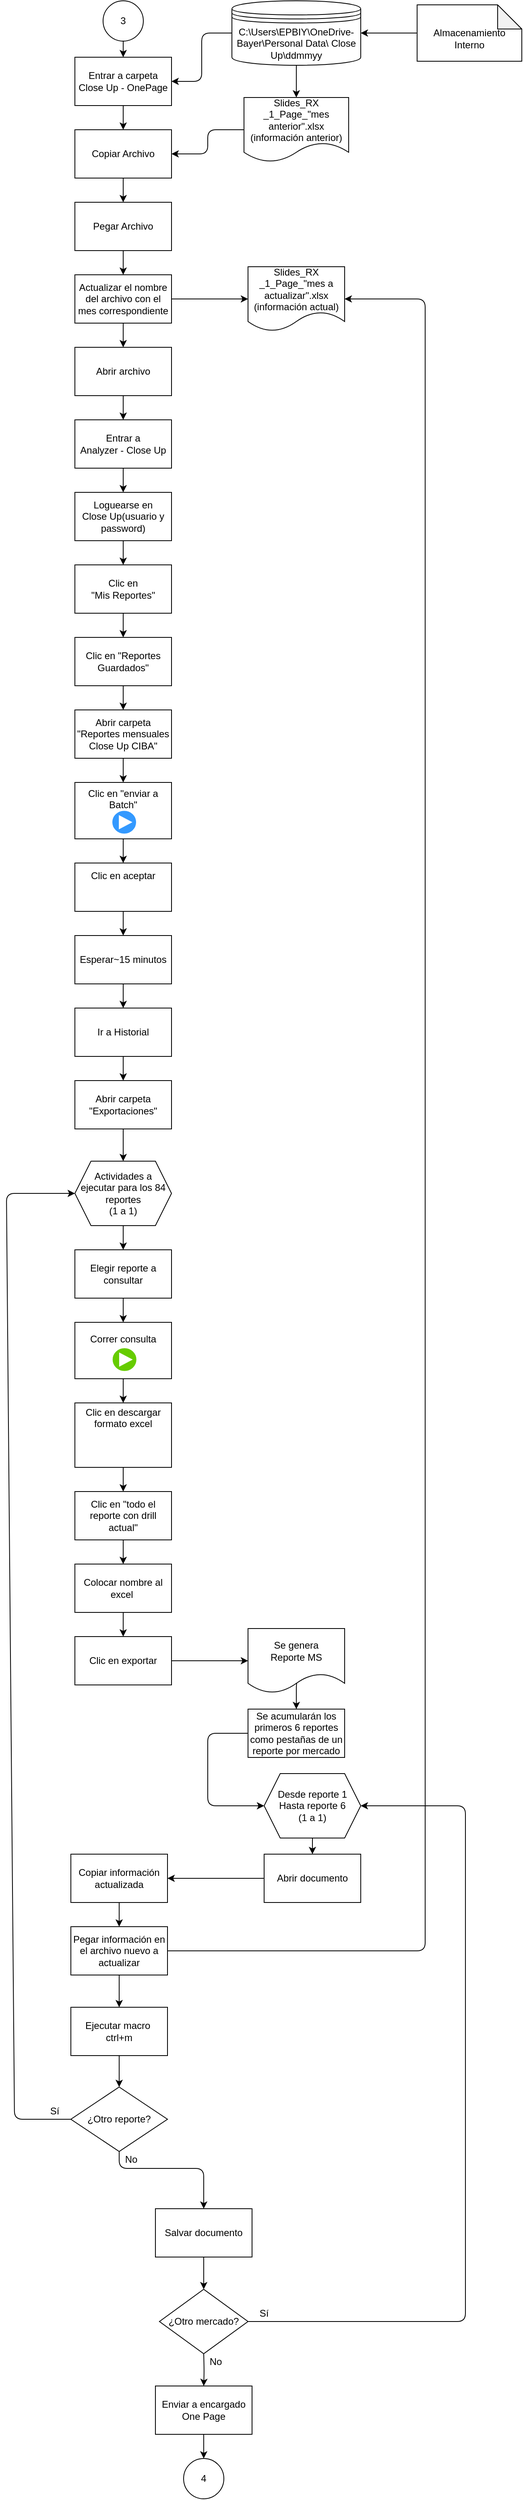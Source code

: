 <mxfile version="13.6.2" type="github">
  <diagram id="-NI7jD1zWgYqVaLlK_oN" name="Page-1">
    <mxGraphModel dx="925" dy="537" grid="1" gridSize="10" guides="1" tooltips="1" connect="1" arrows="1" fold="1" page="1" pageScale="1" pageWidth="1169" pageHeight="1654" math="0" shadow="0">
      <root>
        <mxCell id="0" />
        <mxCell id="1" parent="0" />
        <mxCell id="rOsCPLhGjKYMU-jZKiCi-13" value="" style="group;" vertex="1" connectable="0" parent="1">
          <mxGeometry x="165" y="1080" width="120" height="70" as="geometry" />
        </mxCell>
        <mxCell id="rOsCPLhGjKYMU-jZKiCi-7" value="Clic en &quot;enviar a Batch&quot;&lt;br&gt;&lt;br&gt;&lt;br&gt;" style="whiteSpace=wrap;html=1;" vertex="1" parent="rOsCPLhGjKYMU-jZKiCi-13">
          <mxGeometry width="120" height="70" as="geometry" />
        </mxCell>
        <mxCell id="rOsCPLhGjKYMU-jZKiCi-8" value="" style="shape=mxgraph.bpmn.shape;html=1;verticalLabelPosition=bottom;labelBackgroundColor=#ffffff;verticalAlign=top;align=center;perimeter=ellipsePerimeter;outlineConnect=0;outline=end;symbol=signal;rotation=90;strokeColor=#FFFFFF;fillColor=#3399FF;" vertex="1" parent="rOsCPLhGjKYMU-jZKiCi-13">
          <mxGeometry x="45.63" y="33.13" width="31.25" height="32.5" as="geometry" />
        </mxCell>
        <mxCell id="CPMlRQxNfgsovF9pAXsS-1" value="3&lt;br&gt;" style="ellipse;whiteSpace=wrap;html=1;aspect=fixed;" parent="1" vertex="1">
          <mxGeometry x="200" y="110" width="50" height="50" as="geometry" />
        </mxCell>
        <mxCell id="CPMlRQxNfgsovF9pAXsS-2" value="Entrar a carpeta Close Up - OnePage" style="whiteSpace=wrap;html=1;" parent="1" vertex="1">
          <mxGeometry x="165" y="180" width="120" height="60" as="geometry" />
        </mxCell>
        <mxCell id="CPMlRQxNfgsovF9pAXsS-6" value="Copiar Archivo" style="whiteSpace=wrap;html=1;" parent="1" vertex="1">
          <mxGeometry x="165" y="270" width="120" height="60" as="geometry" />
        </mxCell>
        <mxCell id="CPMlRQxNfgsovF9pAXsS-7" value="C:\Users\EPBIY\OneDrive-Bayer\Personal Data\ Close Up\ddmmyy" style="shape=datastore;whiteSpace=wrap;html=1;" parent="1" vertex="1">
          <mxGeometry x="360" y="110" width="160" height="80" as="geometry" />
        </mxCell>
        <mxCell id="CPMlRQxNfgsovF9pAXsS-10" value="&lt;br&gt;Almacenamiento Interno" style="shape=note;whiteSpace=wrap;html=1;backgroundOutline=1;darkOpacity=0.05;" parent="1" vertex="1">
          <mxGeometry x="590" y="115" width="130" height="70" as="geometry" />
        </mxCell>
        <mxCell id="CPMlRQxNfgsovF9pAXsS-11" value="Slides_RX _1_Page_&quot;mes anterior&quot;.xlsx (información anterior)" style="shape=document;whiteSpace=wrap;html=1;boundedLbl=1;" parent="1" vertex="1">
          <mxGeometry x="375" y="230" width="130" height="80" as="geometry" />
        </mxCell>
        <mxCell id="CPMlRQxNfgsovF9pAXsS-12" value="" style="endArrow=classic;html=1;exitX=0.5;exitY=1;exitDx=0;exitDy=0;entryX=0.5;entryY=0;entryDx=0;entryDy=0;" parent="1" source="CPMlRQxNfgsovF9pAXsS-1" target="CPMlRQxNfgsovF9pAXsS-2" edge="1">
          <mxGeometry width="50" height="50" relative="1" as="geometry">
            <mxPoint x="380" y="320" as="sourcePoint" />
            <mxPoint x="430" y="270" as="targetPoint" />
          </mxGeometry>
        </mxCell>
        <mxCell id="CPMlRQxNfgsovF9pAXsS-13" value="" style="endArrow=classic;html=1;exitX=0.5;exitY=1;exitDx=0;exitDy=0;entryX=0.5;entryY=0;entryDx=0;entryDy=0;" parent="1" source="CPMlRQxNfgsovF9pAXsS-2" target="CPMlRQxNfgsovF9pAXsS-6" edge="1">
          <mxGeometry width="50" height="50" relative="1" as="geometry">
            <mxPoint x="380" y="320" as="sourcePoint" />
            <mxPoint x="430" y="270" as="targetPoint" />
          </mxGeometry>
        </mxCell>
        <mxCell id="CPMlRQxNfgsovF9pAXsS-14" value="" style="endArrow=classic;html=1;exitX=0.5;exitY=1;exitDx=0;exitDy=0;entryX=0.5;entryY=0;entryDx=0;entryDy=0;" parent="1" source="CPMlRQxNfgsovF9pAXsS-7" target="CPMlRQxNfgsovF9pAXsS-11" edge="1">
          <mxGeometry width="50" height="50" relative="1" as="geometry">
            <mxPoint x="380" y="320" as="sourcePoint" />
            <mxPoint x="430" y="270" as="targetPoint" />
          </mxGeometry>
        </mxCell>
        <mxCell id="CPMlRQxNfgsovF9pAXsS-20" value="" style="edgeStyle=elbowEdgeStyle;elbow=horizontal;endArrow=classic;html=1;exitX=0;exitY=0.5;exitDx=0;exitDy=0;entryX=1;entryY=0.5;entryDx=0;entryDy=0;" parent="1" source="CPMlRQxNfgsovF9pAXsS-7" target="CPMlRQxNfgsovF9pAXsS-2" edge="1">
          <mxGeometry width="50" height="50" relative="1" as="geometry">
            <mxPoint x="380" y="320" as="sourcePoint" />
            <mxPoint x="430" y="270" as="targetPoint" />
          </mxGeometry>
        </mxCell>
        <mxCell id="CPMlRQxNfgsovF9pAXsS-21" value="" style="endArrow=classic;html=1;exitX=0;exitY=0.5;exitDx=0;exitDy=0;exitPerimeter=0;" parent="1" source="CPMlRQxNfgsovF9pAXsS-10" target="CPMlRQxNfgsovF9pAXsS-7" edge="1">
          <mxGeometry width="50" height="50" relative="1" as="geometry">
            <mxPoint x="380" y="320" as="sourcePoint" />
            <mxPoint x="430" y="270" as="targetPoint" />
          </mxGeometry>
        </mxCell>
        <mxCell id="CPMlRQxNfgsovF9pAXsS-22" value="" style="edgeStyle=elbowEdgeStyle;elbow=horizontal;endArrow=classic;html=1;exitX=0;exitY=0.5;exitDx=0;exitDy=0;entryX=1;entryY=0.5;entryDx=0;entryDy=0;" parent="1" source="CPMlRQxNfgsovF9pAXsS-11" target="CPMlRQxNfgsovF9pAXsS-6" edge="1">
          <mxGeometry width="50" height="50" relative="1" as="geometry">
            <mxPoint x="370" y="160" as="sourcePoint" />
            <mxPoint x="295" y="220" as="targetPoint" />
          </mxGeometry>
        </mxCell>
        <mxCell id="CPMlRQxNfgsovF9pAXsS-23" value="Pegar Archivo" style="whiteSpace=wrap;html=1;" parent="1" vertex="1">
          <mxGeometry x="165" y="360" width="120" height="60" as="geometry" />
        </mxCell>
        <mxCell id="CPMlRQxNfgsovF9pAXsS-36" value="" style="edgeStyle=orthogonalEdgeStyle;orthogonalLoop=1;jettySize=auto;html=1;" parent="1" source="CPMlRQxNfgsovF9pAXsS-24" target="CPMlRQxNfgsovF9pAXsS-25" edge="1">
          <mxGeometry relative="1" as="geometry" />
        </mxCell>
        <mxCell id="CPMlRQxNfgsovF9pAXsS-24" value="Actualizar el nombre del archivo con el mes correspondiente" style="whiteSpace=wrap;html=1;" parent="1" vertex="1">
          <mxGeometry x="165" y="450" width="120" height="60" as="geometry" />
        </mxCell>
        <mxCell id="CPMlRQxNfgsovF9pAXsS-25" value="Slides_RX _1_Page_&quot;mes a actualizar&quot;.xlsx (información actual)" style="shape=document;whiteSpace=wrap;html=1;boundedLbl=1;" parent="1" vertex="1">
          <mxGeometry x="380" y="440" width="120" height="80" as="geometry" />
        </mxCell>
        <mxCell id="CPMlRQxNfgsovF9pAXsS-26" value="Abrir archivo" style="whiteSpace=wrap;html=1;" parent="1" vertex="1">
          <mxGeometry x="165" y="540" width="120" height="60" as="geometry" />
        </mxCell>
        <mxCell id="CPMlRQxNfgsovF9pAXsS-34" value="" style="edgeStyle=orthogonalEdgeStyle;orthogonalLoop=1;jettySize=auto;html=1;" parent="1" source="CPMlRQxNfgsovF9pAXsS-27" target="CPMlRQxNfgsovF9pAXsS-28" edge="1">
          <mxGeometry relative="1" as="geometry" />
        </mxCell>
        <mxCell id="CPMlRQxNfgsovF9pAXsS-27" value="Entrar a &lt;br&gt;Analyzer - Close Up" style="whiteSpace=wrap;html=1;" parent="1" vertex="1">
          <mxGeometry x="165" y="630" width="120" height="60" as="geometry" />
        </mxCell>
        <mxCell id="rOsCPLhGjKYMU-jZKiCi-2" value="" style="edgeStyle=orthogonalEdgeStyle;orthogonalLoop=1;jettySize=auto;html=1;" edge="1" parent="1" source="CPMlRQxNfgsovF9pAXsS-28" target="rOsCPLhGjKYMU-jZKiCi-1">
          <mxGeometry relative="1" as="geometry" />
        </mxCell>
        <mxCell id="CPMlRQxNfgsovF9pAXsS-28" value="Loguearse en &lt;br&gt;Close Up(usuario y password)" style="whiteSpace=wrap;html=1;" parent="1" vertex="1">
          <mxGeometry x="165" y="720" width="120" height="60" as="geometry" />
        </mxCell>
        <mxCell id="CPMlRQxNfgsovF9pAXsS-29" value="" style="endArrow=classic;html=1;exitX=0.5;exitY=1;exitDx=0;exitDy=0;entryX=0.5;entryY=0;entryDx=0;entryDy=0;" parent="1" source="CPMlRQxNfgsovF9pAXsS-6" target="CPMlRQxNfgsovF9pAXsS-23" edge="1">
          <mxGeometry width="50" height="50" relative="1" as="geometry">
            <mxPoint x="380" y="480" as="sourcePoint" />
            <mxPoint x="430" y="430" as="targetPoint" />
          </mxGeometry>
        </mxCell>
        <mxCell id="CPMlRQxNfgsovF9pAXsS-30" value="" style="endArrow=classic;html=1;exitX=0.5;exitY=1;exitDx=0;exitDy=0;" parent="1" source="CPMlRQxNfgsovF9pAXsS-23" target="CPMlRQxNfgsovF9pAXsS-24" edge="1">
          <mxGeometry width="50" height="50" relative="1" as="geometry">
            <mxPoint x="380" y="480" as="sourcePoint" />
            <mxPoint x="430" y="430" as="targetPoint" />
          </mxGeometry>
        </mxCell>
        <mxCell id="CPMlRQxNfgsovF9pAXsS-31" value="" style="endArrow=classic;html=1;exitX=0.5;exitY=1;exitDx=0;exitDy=0;entryX=0.5;entryY=0;entryDx=0;entryDy=0;" parent="1" source="CPMlRQxNfgsovF9pAXsS-24" target="CPMlRQxNfgsovF9pAXsS-26" edge="1">
          <mxGeometry width="50" height="50" relative="1" as="geometry">
            <mxPoint x="380" y="480" as="sourcePoint" />
            <mxPoint x="430" y="430" as="targetPoint" />
          </mxGeometry>
        </mxCell>
        <mxCell id="CPMlRQxNfgsovF9pAXsS-32" value="" style="endArrow=classic;html=1;exitX=0.5;exitY=1;exitDx=0;exitDy=0;entryX=0.5;entryY=0;entryDx=0;entryDy=0;" parent="1" source="CPMlRQxNfgsovF9pAXsS-26" target="CPMlRQxNfgsovF9pAXsS-27" edge="1">
          <mxGeometry width="50" height="50" relative="1" as="geometry">
            <mxPoint x="380" y="480" as="sourcePoint" />
            <mxPoint x="430" y="430" as="targetPoint" />
          </mxGeometry>
        </mxCell>
        <mxCell id="rOsCPLhGjKYMU-jZKiCi-4" value="" style="edgeStyle=orthogonalEdgeStyle;orthogonalLoop=1;jettySize=auto;html=1;" edge="1" parent="1" source="rOsCPLhGjKYMU-jZKiCi-1" target="rOsCPLhGjKYMU-jZKiCi-3">
          <mxGeometry relative="1" as="geometry" />
        </mxCell>
        <mxCell id="rOsCPLhGjKYMU-jZKiCi-1" value="Clic en &lt;br&gt;&quot;Mis Reportes&quot;" style="whiteSpace=wrap;html=1;" vertex="1" parent="1">
          <mxGeometry x="165" y="810" width="120" height="60" as="geometry" />
        </mxCell>
        <mxCell id="rOsCPLhGjKYMU-jZKiCi-6" value="" style="edgeStyle=orthogonalEdgeStyle;orthogonalLoop=1;jettySize=auto;html=1;" edge="1" parent="1" source="rOsCPLhGjKYMU-jZKiCi-3" target="rOsCPLhGjKYMU-jZKiCi-5">
          <mxGeometry relative="1" as="geometry" />
        </mxCell>
        <mxCell id="rOsCPLhGjKYMU-jZKiCi-3" value="Clic en &quot;Reportes Guardados&quot;" style="whiteSpace=wrap;html=1;" vertex="1" parent="1">
          <mxGeometry x="165" y="900" width="120" height="60" as="geometry" />
        </mxCell>
        <mxCell id="rOsCPLhGjKYMU-jZKiCi-12" value="" style="edgeStyle=orthogonalEdgeStyle;orthogonalLoop=1;jettySize=auto;html=1;" edge="1" parent="1" source="rOsCPLhGjKYMU-jZKiCi-5">
          <mxGeometry relative="1" as="geometry">
            <mxPoint x="225" y="1080" as="targetPoint" />
          </mxGeometry>
        </mxCell>
        <mxCell id="rOsCPLhGjKYMU-jZKiCi-5" value="Abrir carpeta &quot;Reportes mensuales Close Up CIBA&quot;" style="whiteSpace=wrap;html=1;" vertex="1" parent="1">
          <mxGeometry x="165" y="990" width="120" height="60" as="geometry" />
        </mxCell>
        <mxCell id="rOsCPLhGjKYMU-jZKiCi-38" value="" style="edgeStyle=orthogonalEdgeStyle;orthogonalLoop=1;jettySize=auto;html=1;" edge="1" parent="1" source="rOsCPLhGjKYMU-jZKiCi-17" target="rOsCPLhGjKYMU-jZKiCi-37">
          <mxGeometry relative="1" as="geometry" />
        </mxCell>
        <mxCell id="rOsCPLhGjKYMU-jZKiCi-17" value="Clic en aceptar&lt;br&gt;&lt;br&gt;&lt;br&gt;" style="whiteSpace=wrap;html=1;" vertex="1" parent="1">
          <mxGeometry x="165" y="1180" width="120" height="60" as="geometry" />
        </mxCell>
        <mxCell id="rOsCPLhGjKYMU-jZKiCi-30" value="" style="shape=image;html=1;verticalAlign=top;verticalLabelPosition=bottom;labelBackgroundColor=#ffffff;imageAspect=0;aspect=fixed;image=https://cdn3.iconfinder.com/data/icons/musthave/128/Check.png;strokeColor=#FFFFFF;fillColor=#3399FF;" vertex="1" parent="1">
          <mxGeometry x="211" y="1212" width="28" height="28" as="geometry" />
        </mxCell>
        <mxCell id="rOsCPLhGjKYMU-jZKiCi-35" value="" style="edgeStyle=orthogonalEdgeStyle;orthogonalLoop=1;jettySize=auto;html=1;" edge="1" parent="1" source="rOsCPLhGjKYMU-jZKiCi-7">
          <mxGeometry relative="1" as="geometry">
            <mxPoint x="225" y="1180" as="targetPoint" />
          </mxGeometry>
        </mxCell>
        <mxCell id="rOsCPLhGjKYMU-jZKiCi-40" value="" style="edgeStyle=orthogonalEdgeStyle;orthogonalLoop=1;jettySize=auto;html=1;" edge="1" parent="1" source="rOsCPLhGjKYMU-jZKiCi-37" target="rOsCPLhGjKYMU-jZKiCi-39">
          <mxGeometry relative="1" as="geometry" />
        </mxCell>
        <mxCell id="rOsCPLhGjKYMU-jZKiCi-37" value="Esperar~15 minutos" style="whiteSpace=wrap;html=1;" vertex="1" parent="1">
          <mxGeometry x="165" y="1270" width="120" height="60" as="geometry" />
        </mxCell>
        <mxCell id="rOsCPLhGjKYMU-jZKiCi-42" value="" style="edgeStyle=orthogonalEdgeStyle;orthogonalLoop=1;jettySize=auto;html=1;" edge="1" parent="1" source="rOsCPLhGjKYMU-jZKiCi-39" target="rOsCPLhGjKYMU-jZKiCi-41">
          <mxGeometry relative="1" as="geometry" />
        </mxCell>
        <mxCell id="rOsCPLhGjKYMU-jZKiCi-39" value="Ir a Historial" style="whiteSpace=wrap;html=1;" vertex="1" parent="1">
          <mxGeometry x="165" y="1360" width="120" height="60" as="geometry" />
        </mxCell>
        <mxCell id="rOsCPLhGjKYMU-jZKiCi-99" value="" style="edgeStyle=orthogonalEdgeStyle;rounded=0;orthogonalLoop=1;jettySize=auto;html=1;" edge="1" parent="1" source="rOsCPLhGjKYMU-jZKiCi-41" target="rOsCPLhGjKYMU-jZKiCi-98">
          <mxGeometry relative="1" as="geometry" />
        </mxCell>
        <mxCell id="rOsCPLhGjKYMU-jZKiCi-41" value="Abrir carpeta &quot;Exportaciones&quot;" style="whiteSpace=wrap;html=1;" vertex="1" parent="1">
          <mxGeometry x="165" y="1450" width="120" height="60" as="geometry" />
        </mxCell>
        <mxCell id="rOsCPLhGjKYMU-jZKiCi-56" value="" style="edgeStyle=orthogonalEdgeStyle;orthogonalLoop=1;jettySize=auto;html=1;" edge="1" parent="1" source="rOsCPLhGjKYMU-jZKiCi-52" target="rOsCPLhGjKYMU-jZKiCi-54">
          <mxGeometry relative="1" as="geometry" />
        </mxCell>
        <mxCell id="rOsCPLhGjKYMU-jZKiCi-76" value="" style="edgeStyle=orthogonalEdgeStyle;orthogonalLoop=1;jettySize=auto;html=1;exitX=0.53;exitY=0.819;exitDx=0;exitDy=0;exitPerimeter=0;entryX=0.5;entryY=0;entryDx=0;entryDy=0;" edge="1" parent="1" source="rOsCPLhGjKYMU-jZKiCi-60" target="rOsCPLhGjKYMU-jZKiCi-116">
          <mxGeometry relative="1" as="geometry">
            <mxPoint x="470" y="2245" as="targetPoint" />
          </mxGeometry>
        </mxCell>
        <mxCell id="rOsCPLhGjKYMU-jZKiCi-70" value="" style="endArrow=classic;html=1;exitX=1;exitY=0.5;exitDx=0;exitDy=0;entryX=1;entryY=0.5;entryDx=0;entryDy=0;" edge="1" parent="1" source="rOsCPLhGjKYMU-jZKiCi-68" target="CPMlRQxNfgsovF9pAXsS-25">
          <mxGeometry width="50" height="50" relative="1" as="geometry">
            <mxPoint x="420" y="720" as="sourcePoint" />
            <mxPoint x="640" y="480" as="targetPoint" />
            <Array as="points">
              <mxPoint x="600" y="2530" />
              <mxPoint x="600" y="480" />
            </Array>
          </mxGeometry>
        </mxCell>
        <mxCell id="rOsCPLhGjKYMU-jZKiCi-80" value="" style="endArrow=classic;html=1;exitX=0;exitY=0.5;exitDx=0;exitDy=0;entryX=0;entryY=0.5;entryDx=0;entryDy=0;" edge="1" parent="1" source="rOsCPLhGjKYMU-jZKiCi-71" target="rOsCPLhGjKYMU-jZKiCi-98">
          <mxGeometry width="50" height="50" relative="1" as="geometry">
            <mxPoint x="380" y="2550" as="sourcePoint" />
            <mxPoint x="130" y="1558.519" as="targetPoint" />
            <Array as="points">
              <mxPoint x="90" y="2739" />
              <mxPoint x="80" y="1590" />
            </Array>
          </mxGeometry>
        </mxCell>
        <mxCell id="rOsCPLhGjKYMU-jZKiCi-96" value="" style="group" vertex="1" connectable="0" parent="1">
          <mxGeometry x="165" y="2050" width="335" height="160" as="geometry" />
        </mxCell>
        <mxCell id="rOsCPLhGjKYMU-jZKiCi-54" value="Colocar nombre al excel&amp;nbsp;" style="whiteSpace=wrap;html=1;" vertex="1" parent="rOsCPLhGjKYMU-jZKiCi-96">
          <mxGeometry width="120" height="60" as="geometry" />
        </mxCell>
        <mxCell id="rOsCPLhGjKYMU-jZKiCi-57" value="Clic en exportar" style="whiteSpace=wrap;html=1;" vertex="1" parent="rOsCPLhGjKYMU-jZKiCi-96">
          <mxGeometry y="90" width="120" height="60" as="geometry" />
        </mxCell>
        <mxCell id="rOsCPLhGjKYMU-jZKiCi-58" value="" style="edgeStyle=orthogonalEdgeStyle;orthogonalLoop=1;jettySize=auto;html=1;" edge="1" parent="rOsCPLhGjKYMU-jZKiCi-96" source="rOsCPLhGjKYMU-jZKiCi-54" target="rOsCPLhGjKYMU-jZKiCi-57">
          <mxGeometry relative="1" as="geometry" />
        </mxCell>
        <mxCell id="rOsCPLhGjKYMU-jZKiCi-60" value="Se genera&lt;br&gt;Reporte MS" style="shape=document;whiteSpace=wrap;html=1;boundedLbl=1;" vertex="1" parent="rOsCPLhGjKYMU-jZKiCi-96">
          <mxGeometry x="215" y="80" width="120" height="80" as="geometry" />
        </mxCell>
        <mxCell id="rOsCPLhGjKYMU-jZKiCi-61" value="" style="edgeStyle=orthogonalEdgeStyle;orthogonalLoop=1;jettySize=auto;html=1;" edge="1" parent="rOsCPLhGjKYMU-jZKiCi-96" source="rOsCPLhGjKYMU-jZKiCi-57" target="rOsCPLhGjKYMU-jZKiCi-60">
          <mxGeometry relative="1" as="geometry" />
        </mxCell>
        <mxCell id="rOsCPLhGjKYMU-jZKiCi-97" value="" style="group" vertex="1" connectable="0" parent="1">
          <mxGeometry x="165" y="1660" width="120" height="360" as="geometry" />
        </mxCell>
        <mxCell id="rOsCPLhGjKYMU-jZKiCi-43" value="Elegir reporte a consultar" style="whiteSpace=wrap;html=1;" vertex="1" parent="rOsCPLhGjKYMU-jZKiCi-97">
          <mxGeometry width="120" height="60" as="geometry" />
        </mxCell>
        <mxCell id="rOsCPLhGjKYMU-jZKiCi-44" value="Correr consulta&lt;br&gt;&lt;br&gt;&lt;br&gt;" style="whiteSpace=wrap;html=1;" vertex="1" parent="rOsCPLhGjKYMU-jZKiCi-97">
          <mxGeometry y="90" width="120" height="70" as="geometry" />
        </mxCell>
        <mxCell id="rOsCPLhGjKYMU-jZKiCi-46" value="" style="edgeStyle=orthogonalEdgeStyle;orthogonalLoop=1;jettySize=auto;html=1;" edge="1" parent="rOsCPLhGjKYMU-jZKiCi-97" source="rOsCPLhGjKYMU-jZKiCi-43" target="rOsCPLhGjKYMU-jZKiCi-44">
          <mxGeometry relative="1" as="geometry" />
        </mxCell>
        <mxCell id="rOsCPLhGjKYMU-jZKiCi-48" value="" style="shape=mxgraph.bpmn.shape;html=1;verticalLabelPosition=bottom;labelBackgroundColor=#ffffff;verticalAlign=top;align=center;perimeter=ellipsePerimeter;outlineConnect=0;outline=end;symbol=signal;rotation=90;strokeColor=#FFFFFF;fillColor=#66CC00;" vertex="1" parent="rOsCPLhGjKYMU-jZKiCi-97">
          <mxGeometry x="46" y="120" width="31.25" height="32.5" as="geometry" />
        </mxCell>
        <mxCell id="rOsCPLhGjKYMU-jZKiCi-49" value="Clic en descargar formato excel&lt;br&gt;&lt;br&gt;&lt;br&gt;&lt;br&gt;" style="whiteSpace=wrap;html=1;" vertex="1" parent="rOsCPLhGjKYMU-jZKiCi-97">
          <mxGeometry y="190" width="120" height="80" as="geometry" />
        </mxCell>
        <mxCell id="rOsCPLhGjKYMU-jZKiCi-50" value="" style="edgeStyle=orthogonalEdgeStyle;orthogonalLoop=1;jettySize=auto;html=1;" edge="1" parent="rOsCPLhGjKYMU-jZKiCi-97" source="rOsCPLhGjKYMU-jZKiCi-44" target="rOsCPLhGjKYMU-jZKiCi-49">
          <mxGeometry relative="1" as="geometry" />
        </mxCell>
        <mxCell id="rOsCPLhGjKYMU-jZKiCi-51" value="" style="shape=image;html=1;verticalAlign=top;verticalLabelPosition=bottom;labelBackgroundColor=#ffffff;imageAspect=0;aspect=fixed;image=https://cdn4.iconfinder.com/data/icons/logos-and-brands/512/119_Excel_logo_logos-128.png;strokeColor=#FFFFFF;fillColor=#66CC00;" vertex="1" parent="rOsCPLhGjKYMU-jZKiCi-97">
          <mxGeometry x="44" y="230" width="30" height="30" as="geometry" />
        </mxCell>
        <mxCell id="rOsCPLhGjKYMU-jZKiCi-52" value="Clic en &quot;todo el reporte con drill actual&quot;" style="whiteSpace=wrap;html=1;" vertex="1" parent="rOsCPLhGjKYMU-jZKiCi-97">
          <mxGeometry y="300" width="120" height="60" as="geometry" />
        </mxCell>
        <mxCell id="rOsCPLhGjKYMU-jZKiCi-53" value="" style="edgeStyle=orthogonalEdgeStyle;orthogonalLoop=1;jettySize=auto;html=1;" edge="1" parent="rOsCPLhGjKYMU-jZKiCi-97" source="rOsCPLhGjKYMU-jZKiCi-49" target="rOsCPLhGjKYMU-jZKiCi-52">
          <mxGeometry relative="1" as="geometry" />
        </mxCell>
        <mxCell id="rOsCPLhGjKYMU-jZKiCi-98" value="Actividades a &lt;br&gt;ejecutar para los 84 reportes&lt;br&gt;(1 a 1)" style="shape=hexagon;perimeter=hexagonPerimeter2;whiteSpace=wrap;html=1;fixedSize=1;" vertex="1" parent="1">
          <mxGeometry x="165" y="1550" width="120" height="80" as="geometry" />
        </mxCell>
        <mxCell id="rOsCPLhGjKYMU-jZKiCi-100" value="" style="endArrow=classic;html=1;exitX=0.5;exitY=1;exitDx=0;exitDy=0;" edge="1" parent="1" source="rOsCPLhGjKYMU-jZKiCi-98" target="rOsCPLhGjKYMU-jZKiCi-43">
          <mxGeometry width="50" height="50" relative="1" as="geometry">
            <mxPoint x="210" y="1580" as="sourcePoint" />
            <mxPoint x="260" y="1530" as="targetPoint" />
          </mxGeometry>
        </mxCell>
        <mxCell id="rOsCPLhGjKYMU-jZKiCi-101" value="" style="group" vertex="1" connectable="0" parent="1">
          <mxGeometry x="120" y="2410" width="395" height="780" as="geometry" />
        </mxCell>
        <mxCell id="rOsCPLhGjKYMU-jZKiCi-68" value="Pegar información en el archivo nuevo a actualizar" style="whiteSpace=wrap;html=1;" vertex="1" parent="rOsCPLhGjKYMU-jZKiCi-101">
          <mxGeometry x="40" y="90" width="120" height="60" as="geometry" />
        </mxCell>
        <mxCell id="rOsCPLhGjKYMU-jZKiCi-90" value="" style="group" vertex="1" connectable="0" parent="rOsCPLhGjKYMU-jZKiCi-101">
          <mxGeometry x="145" y="440" width="120" height="340" as="geometry" />
        </mxCell>
        <mxCell id="rOsCPLhGjKYMU-jZKiCi-73" value="Salvar documento" style="whiteSpace=wrap;html=1;" vertex="1" parent="rOsCPLhGjKYMU-jZKiCi-90">
          <mxGeometry width="120" height="60" as="geometry" />
        </mxCell>
        <mxCell id="rOsCPLhGjKYMU-jZKiCi-110" value="" style="group" vertex="1" connectable="0" parent="rOsCPLhGjKYMU-jZKiCi-90">
          <mxGeometry y="100" width="120" height="260" as="geometry" />
        </mxCell>
        <mxCell id="rOsCPLhGjKYMU-jZKiCi-86" value="" style="edgeStyle=orthogonalEdgeStyle;orthogonalLoop=1;jettySize=auto;html=1;" edge="1" parent="rOsCPLhGjKYMU-jZKiCi-110" target="rOsCPLhGjKYMU-jZKiCi-85">
          <mxGeometry relative="1" as="geometry">
            <mxPoint x="60" y="80" as="sourcePoint" />
          </mxGeometry>
        </mxCell>
        <mxCell id="rOsCPLhGjKYMU-jZKiCi-107" value="" style="group" vertex="1" connectable="0" parent="rOsCPLhGjKYMU-jZKiCi-110">
          <mxGeometry y="120" width="120" height="140" as="geometry" />
        </mxCell>
        <mxCell id="rOsCPLhGjKYMU-jZKiCi-105" value="" style="group" vertex="1" connectable="0" parent="rOsCPLhGjKYMU-jZKiCi-107">
          <mxGeometry width="120" height="140" as="geometry" />
        </mxCell>
        <mxCell id="rOsCPLhGjKYMU-jZKiCi-85" value="Enviar a encargado One Page" style="whiteSpace=wrap;html=1;" vertex="1" parent="rOsCPLhGjKYMU-jZKiCi-105">
          <mxGeometry width="120" height="60" as="geometry" />
        </mxCell>
        <mxCell id="rOsCPLhGjKYMU-jZKiCi-87" value="4" style="ellipse;whiteSpace=wrap;html=1;aspect=fixed;" vertex="1" parent="rOsCPLhGjKYMU-jZKiCi-105">
          <mxGeometry x="35" y="90" width="50" height="50" as="geometry" />
        </mxCell>
        <mxCell id="rOsCPLhGjKYMU-jZKiCi-88" value="" style="edgeStyle=orthogonalEdgeStyle;orthogonalLoop=1;jettySize=auto;html=1;" edge="1" parent="rOsCPLhGjKYMU-jZKiCi-105" source="rOsCPLhGjKYMU-jZKiCi-85" target="rOsCPLhGjKYMU-jZKiCi-87">
          <mxGeometry relative="1" as="geometry" />
        </mxCell>
        <mxCell id="rOsCPLhGjKYMU-jZKiCi-108" value="¿Otro mercado?" style="rhombus;whiteSpace=wrap;html=1;" vertex="1" parent="rOsCPLhGjKYMU-jZKiCi-110">
          <mxGeometry x="5" width="110" height="80" as="geometry" />
        </mxCell>
        <mxCell id="rOsCPLhGjKYMU-jZKiCi-113" value="No" style="text;html=1;strokeColor=none;fillColor=none;align=center;verticalAlign=middle;whiteSpace=wrap;rounded=0;" vertex="1" parent="rOsCPLhGjKYMU-jZKiCi-110">
          <mxGeometry x="55" y="80" width="40" height="20" as="geometry" />
        </mxCell>
        <mxCell id="rOsCPLhGjKYMU-jZKiCi-112" value="" style="endArrow=classic;html=1;exitX=0.5;exitY=1;exitDx=0;exitDy=0;entryX=0.5;entryY=0;entryDx=0;entryDy=0;" edge="1" parent="rOsCPLhGjKYMU-jZKiCi-90" source="rOsCPLhGjKYMU-jZKiCi-73" target="rOsCPLhGjKYMU-jZKiCi-108">
          <mxGeometry width="50" height="50" relative="1" as="geometry">
            <mxPoint x="-55" y="190" as="sourcePoint" />
            <mxPoint x="-5" y="140" as="targetPoint" />
          </mxGeometry>
        </mxCell>
        <mxCell id="rOsCPLhGjKYMU-jZKiCi-93" value="" style="group" vertex="1" connectable="0" parent="rOsCPLhGjKYMU-jZKiCi-101">
          <mxGeometry y="190" width="160" height="199" as="geometry" />
        </mxCell>
        <mxCell id="rOsCPLhGjKYMU-jZKiCi-71" value="¿Otro reporte?" style="rhombus;whiteSpace=wrap;html=1;" vertex="1" parent="rOsCPLhGjKYMU-jZKiCi-93">
          <mxGeometry x="40" y="99" width="120" height="80" as="geometry" />
        </mxCell>
        <mxCell id="rOsCPLhGjKYMU-jZKiCi-79" value="" style="edgeStyle=orthogonalEdgeStyle;orthogonalLoop=1;jettySize=auto;html=1;" edge="1" parent="rOsCPLhGjKYMU-jZKiCi-93" source="rOsCPLhGjKYMU-jZKiCi-74" target="rOsCPLhGjKYMU-jZKiCi-71">
          <mxGeometry relative="1" as="geometry" />
        </mxCell>
        <mxCell id="rOsCPLhGjKYMU-jZKiCi-74" value="Ejecutar macro&amp;nbsp;&lt;br&gt;ctrl+m" style="whiteSpace=wrap;html=1;" vertex="1" parent="rOsCPLhGjKYMU-jZKiCi-93">
          <mxGeometry x="40" width="120" height="60" as="geometry" />
        </mxCell>
        <mxCell id="rOsCPLhGjKYMU-jZKiCi-82" value="Sí" style="text;html=1;strokeColor=none;fillColor=none;align=center;verticalAlign=middle;whiteSpace=wrap;" vertex="1" parent="rOsCPLhGjKYMU-jZKiCi-93">
          <mxGeometry y="119" width="40" height="20" as="geometry" />
        </mxCell>
        <mxCell id="rOsCPLhGjKYMU-jZKiCi-84" value="No" style="text;html=1;strokeColor=none;fillColor=none;align=center;verticalAlign=middle;whiteSpace=wrap;" vertex="1" parent="rOsCPLhGjKYMU-jZKiCi-93">
          <mxGeometry x="95" y="179" width="40" height="20" as="geometry" />
        </mxCell>
        <mxCell id="rOsCPLhGjKYMU-jZKiCi-81" value="" style="endArrow=classic;html=1;exitX=0.5;exitY=1;exitDx=0;exitDy=0;entryX=0.5;entryY=0;entryDx=0;entryDy=0;" edge="1" parent="rOsCPLhGjKYMU-jZKiCi-101" source="rOsCPLhGjKYMU-jZKiCi-71" target="rOsCPLhGjKYMU-jZKiCi-73">
          <mxGeometry width="50" height="50" relative="1" as="geometry">
            <mxPoint x="255" y="210" as="sourcePoint" />
            <mxPoint x="305" y="160" as="targetPoint" />
            <Array as="points">
              <mxPoint x="100" y="390" />
              <mxPoint x="165" y="390" />
              <mxPoint x="205" y="390" />
            </Array>
          </mxGeometry>
        </mxCell>
        <mxCell id="rOsCPLhGjKYMU-jZKiCi-78" value="" style="edgeStyle=orthogonalEdgeStyle;orthogonalLoop=1;jettySize=auto;html=1;" edge="1" parent="rOsCPLhGjKYMU-jZKiCi-101" source="rOsCPLhGjKYMU-jZKiCi-68" target="rOsCPLhGjKYMU-jZKiCi-74">
          <mxGeometry relative="1" as="geometry" />
        </mxCell>
        <mxCell id="rOsCPLhGjKYMU-jZKiCi-95" value="" style="group" vertex="1" connectable="0" parent="rOsCPLhGjKYMU-jZKiCi-101">
          <mxGeometry x="40" width="355" height="60" as="geometry" />
        </mxCell>
        <mxCell id="rOsCPLhGjKYMU-jZKiCi-59" value="Copiar información actualizada" style="whiteSpace=wrap;html=1;" vertex="1" parent="rOsCPLhGjKYMU-jZKiCi-95">
          <mxGeometry width="120" height="60" as="geometry" />
        </mxCell>
        <mxCell id="rOsCPLhGjKYMU-jZKiCi-77" value="" style="edgeStyle=orthogonalEdgeStyle;orthogonalLoop=1;jettySize=auto;html=1;" edge="1" parent="rOsCPLhGjKYMU-jZKiCi-95" source="rOsCPLhGjKYMU-jZKiCi-75" target="rOsCPLhGjKYMU-jZKiCi-59">
          <mxGeometry relative="1" as="geometry" />
        </mxCell>
        <mxCell id="rOsCPLhGjKYMU-jZKiCi-75" value="Abrir documento" style="whiteSpace=wrap;html=1;" vertex="1" parent="rOsCPLhGjKYMU-jZKiCi-95">
          <mxGeometry x="240" width="120" height="60" as="geometry" />
        </mxCell>
        <mxCell id="rOsCPLhGjKYMU-jZKiCi-69" value="" style="edgeStyle=orthogonalEdgeStyle;orthogonalLoop=1;jettySize=auto;html=1;" edge="1" parent="rOsCPLhGjKYMU-jZKiCi-101" source="rOsCPLhGjKYMU-jZKiCi-59" target="rOsCPLhGjKYMU-jZKiCi-68">
          <mxGeometry relative="1" as="geometry" />
        </mxCell>
        <mxCell id="rOsCPLhGjKYMU-jZKiCi-115" value="Sí" style="text;html=1;strokeColor=none;fillColor=none;align=center;verticalAlign=middle;whiteSpace=wrap;rounded=0;" vertex="1" parent="rOsCPLhGjKYMU-jZKiCi-101">
          <mxGeometry x="260" y="560" width="40" height="20" as="geometry" />
        </mxCell>
        <mxCell id="rOsCPLhGjKYMU-jZKiCi-102" value="Desde reporte 1&lt;br&gt;Hasta reporte 6&lt;br&gt;(1 a 1)" style="shape=hexagon;perimeter=hexagonPerimeter2;whiteSpace=wrap;html=1;fixedSize=1;" vertex="1" parent="1">
          <mxGeometry x="400" y="2310" width="120" height="80" as="geometry" />
        </mxCell>
        <mxCell id="rOsCPLhGjKYMU-jZKiCi-104" value="" style="endArrow=classic;html=1;exitX=0.5;exitY=1;exitDx=0;exitDy=0;entryX=0.5;entryY=0;entryDx=0;entryDy=0;" edge="1" parent="1" source="rOsCPLhGjKYMU-jZKiCi-102" target="rOsCPLhGjKYMU-jZKiCi-75">
          <mxGeometry width="50" height="50" relative="1" as="geometry">
            <mxPoint x="210" y="2310" as="sourcePoint" />
            <mxPoint x="260" y="2260" as="targetPoint" />
          </mxGeometry>
        </mxCell>
        <mxCell id="rOsCPLhGjKYMU-jZKiCi-114" value="" style="endArrow=classic;html=1;exitX=1;exitY=0.5;exitDx=0;exitDy=0;entryX=1;entryY=0.5;entryDx=0;entryDy=0;" edge="1" parent="1" source="rOsCPLhGjKYMU-jZKiCi-108" target="rOsCPLhGjKYMU-jZKiCi-102">
          <mxGeometry width="50" height="50" relative="1" as="geometry">
            <mxPoint x="210" y="2930" as="sourcePoint" />
            <mxPoint x="260" y="2880" as="targetPoint" />
            <Array as="points">
              <mxPoint x="650" y="2990" />
              <mxPoint x="650" y="2350" />
            </Array>
          </mxGeometry>
        </mxCell>
        <mxCell id="rOsCPLhGjKYMU-jZKiCi-116" value="Se acumularán los primeros 6 reportes como pestañas de un reporte por mercado" style="rounded=0;whiteSpace=wrap;html=1;" vertex="1" parent="1">
          <mxGeometry x="380" y="2230" width="120" height="60" as="geometry" />
        </mxCell>
        <mxCell id="rOsCPLhGjKYMU-jZKiCi-118" value="" style="endArrow=classic;html=1;exitX=0;exitY=0.5;exitDx=0;exitDy=0;entryX=0;entryY=0.5;entryDx=0;entryDy=0;" edge="1" parent="1" source="rOsCPLhGjKYMU-jZKiCi-116" target="rOsCPLhGjKYMU-jZKiCi-102">
          <mxGeometry width="50" height="50" relative="1" as="geometry">
            <mxPoint x="480" y="2450" as="sourcePoint" />
            <mxPoint x="530" y="2400" as="targetPoint" />
            <Array as="points">
              <mxPoint x="330" y="2260" />
              <mxPoint x="330" y="2350" />
            </Array>
          </mxGeometry>
        </mxCell>
      </root>
    </mxGraphModel>
  </diagram>
</mxfile>
